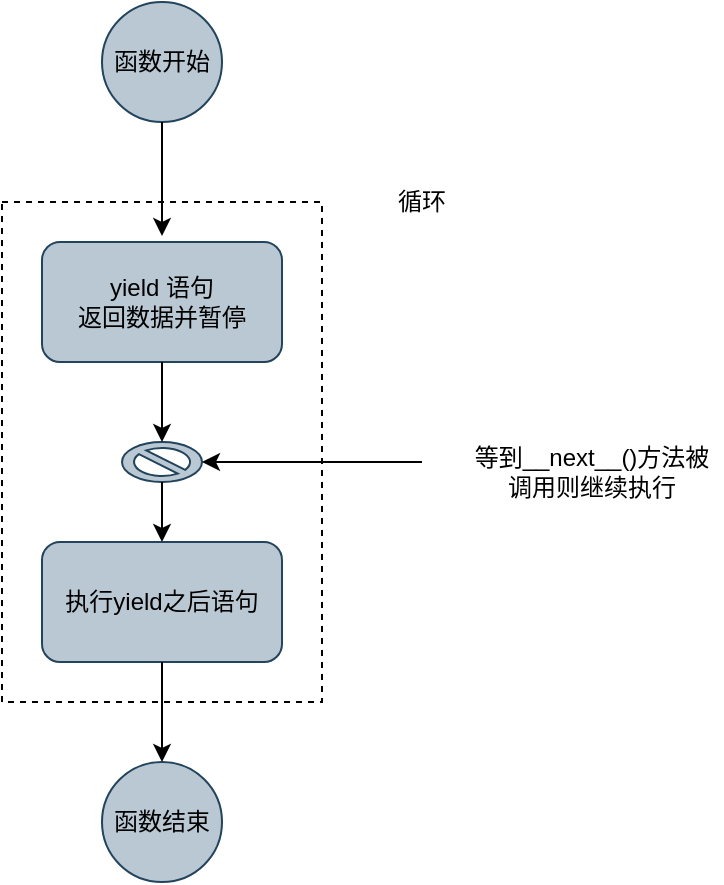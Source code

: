 <mxfile version="12.3.3" type="github" pages="1">
  <diagram id="QIV63kZSxDFIX9TEC0iK" name="Page-1">
    <mxGraphModel dx="782" dy="476" grid="1" gridSize="10" guides="1" tooltips="1" connect="1" arrows="1" fold="1" page="1" pageScale="1" pageWidth="850" pageHeight="1100" math="0" shadow="0">
      <root>
        <mxCell id="0"/>
        <mxCell id="1" parent="0"/>
        <mxCell id="m_uelj_t_iW3ic88DaH1-1" value="" style="rounded=0;whiteSpace=wrap;html=1;dashed=1;" vertex="1" parent="1">
          <mxGeometry x="260" y="130" width="160" height="250" as="geometry"/>
        </mxCell>
        <mxCell id="m_uelj_t_iW3ic88DaH1-2" value="yield&amp;nbsp;语句&lt;br&gt;返回数据并暂停" style="rounded=1;whiteSpace=wrap;html=1;fillColor=#bac8d3;strokeColor=#23445d;" vertex="1" parent="1">
          <mxGeometry x="280" y="150" width="120" height="60" as="geometry"/>
        </mxCell>
        <mxCell id="m_uelj_t_iW3ic88DaH1-3" value="执行yield之后语句" style="rounded=1;whiteSpace=wrap;html=1;fillColor=#bac8d3;strokeColor=#23445d;" vertex="1" parent="1">
          <mxGeometry x="280" y="300" width="120" height="60" as="geometry"/>
        </mxCell>
        <mxCell id="m_uelj_t_iW3ic88DaH1-5" value="" style="verticalLabelPosition=bottom;verticalAlign=top;html=1;shape=mxgraph.basic.no_symbol;fillColor=#bac8d3;strokeColor=#23445d;" vertex="1" parent="1">
          <mxGeometry x="320" y="250" width="40" height="20" as="geometry"/>
        </mxCell>
        <mxCell id="m_uelj_t_iW3ic88DaH1-6" value="" style="endArrow=classic;html=1;entryX=1;entryY=0.5;entryDx=0;entryDy=0;entryPerimeter=0;" edge="1" parent="1" target="m_uelj_t_iW3ic88DaH1-5">
          <mxGeometry width="50" height="50" relative="1" as="geometry">
            <mxPoint x="470" y="260" as="sourcePoint"/>
            <mxPoint x="140" y="300" as="targetPoint"/>
          </mxGeometry>
        </mxCell>
        <mxCell id="m_uelj_t_iW3ic88DaH1-7" value="等到__next__()方法被调用则继续执行" style="text;html=1;strokeColor=none;fillColor=none;align=center;verticalAlign=middle;whiteSpace=wrap;rounded=0;" vertex="1" parent="1">
          <mxGeometry x="490" y="240" width="130" height="50" as="geometry"/>
        </mxCell>
        <mxCell id="m_uelj_t_iW3ic88DaH1-8" value="循环" style="text;html=1;strokeColor=none;fillColor=none;align=center;verticalAlign=middle;whiteSpace=wrap;rounded=0;" vertex="1" parent="1">
          <mxGeometry x="450" y="120" width="40" height="20" as="geometry"/>
        </mxCell>
        <mxCell id="m_uelj_t_iW3ic88DaH1-10" value="函数开始" style="ellipse;whiteSpace=wrap;html=1;fillColor=#bac8d3;strokeColor=#23445d;" vertex="1" parent="1">
          <mxGeometry x="310" y="30" width="60" height="60" as="geometry"/>
        </mxCell>
        <mxCell id="m_uelj_t_iW3ic88DaH1-12" value="函数结束" style="ellipse;whiteSpace=wrap;html=1;fillColor=#bac8d3;strokeColor=#23445d;" vertex="1" parent="1">
          <mxGeometry x="310" y="410" width="60" height="60" as="geometry"/>
        </mxCell>
        <mxCell id="m_uelj_t_iW3ic88DaH1-13" value="" style="endArrow=classic;html=1;exitX=0.5;exitY=1;exitDx=0;exitDy=0;" edge="1" parent="1" source="m_uelj_t_iW3ic88DaH1-10">
          <mxGeometry width="50" height="50" relative="1" as="geometry">
            <mxPoint x="330" y="150" as="sourcePoint"/>
            <mxPoint x="340" y="147" as="targetPoint"/>
          </mxGeometry>
        </mxCell>
        <mxCell id="m_uelj_t_iW3ic88DaH1-15" value="" style="endArrow=classic;html=1;entryX=0.5;entryY=0;entryDx=0;entryDy=0;entryPerimeter=0;exitX=0.5;exitY=1;exitDx=0;exitDy=0;" edge="1" parent="1" source="m_uelj_t_iW3ic88DaH1-2" target="m_uelj_t_iW3ic88DaH1-5">
          <mxGeometry width="50" height="50" relative="1" as="geometry">
            <mxPoint x="170" y="280" as="sourcePoint"/>
            <mxPoint x="220" y="230" as="targetPoint"/>
          </mxGeometry>
        </mxCell>
        <mxCell id="m_uelj_t_iW3ic88DaH1-16" value="" style="endArrow=classic;html=1;entryX=0.5;entryY=0;entryDx=0;entryDy=0;" edge="1" parent="1" target="m_uelj_t_iW3ic88DaH1-3">
          <mxGeometry width="50" height="50" relative="1" as="geometry">
            <mxPoint x="340" y="270" as="sourcePoint"/>
            <mxPoint x="350" y="260" as="targetPoint"/>
          </mxGeometry>
        </mxCell>
        <mxCell id="m_uelj_t_iW3ic88DaH1-17" value="" style="endArrow=classic;html=1;entryX=0.5;entryY=0;entryDx=0;entryDy=0;" edge="1" parent="1" source="m_uelj_t_iW3ic88DaH1-3" target="m_uelj_t_iW3ic88DaH1-12">
          <mxGeometry width="50" height="50" relative="1" as="geometry">
            <mxPoint x="350" y="280" as="sourcePoint"/>
            <mxPoint x="350" y="310" as="targetPoint"/>
          </mxGeometry>
        </mxCell>
      </root>
    </mxGraphModel>
  </diagram>
</mxfile>
